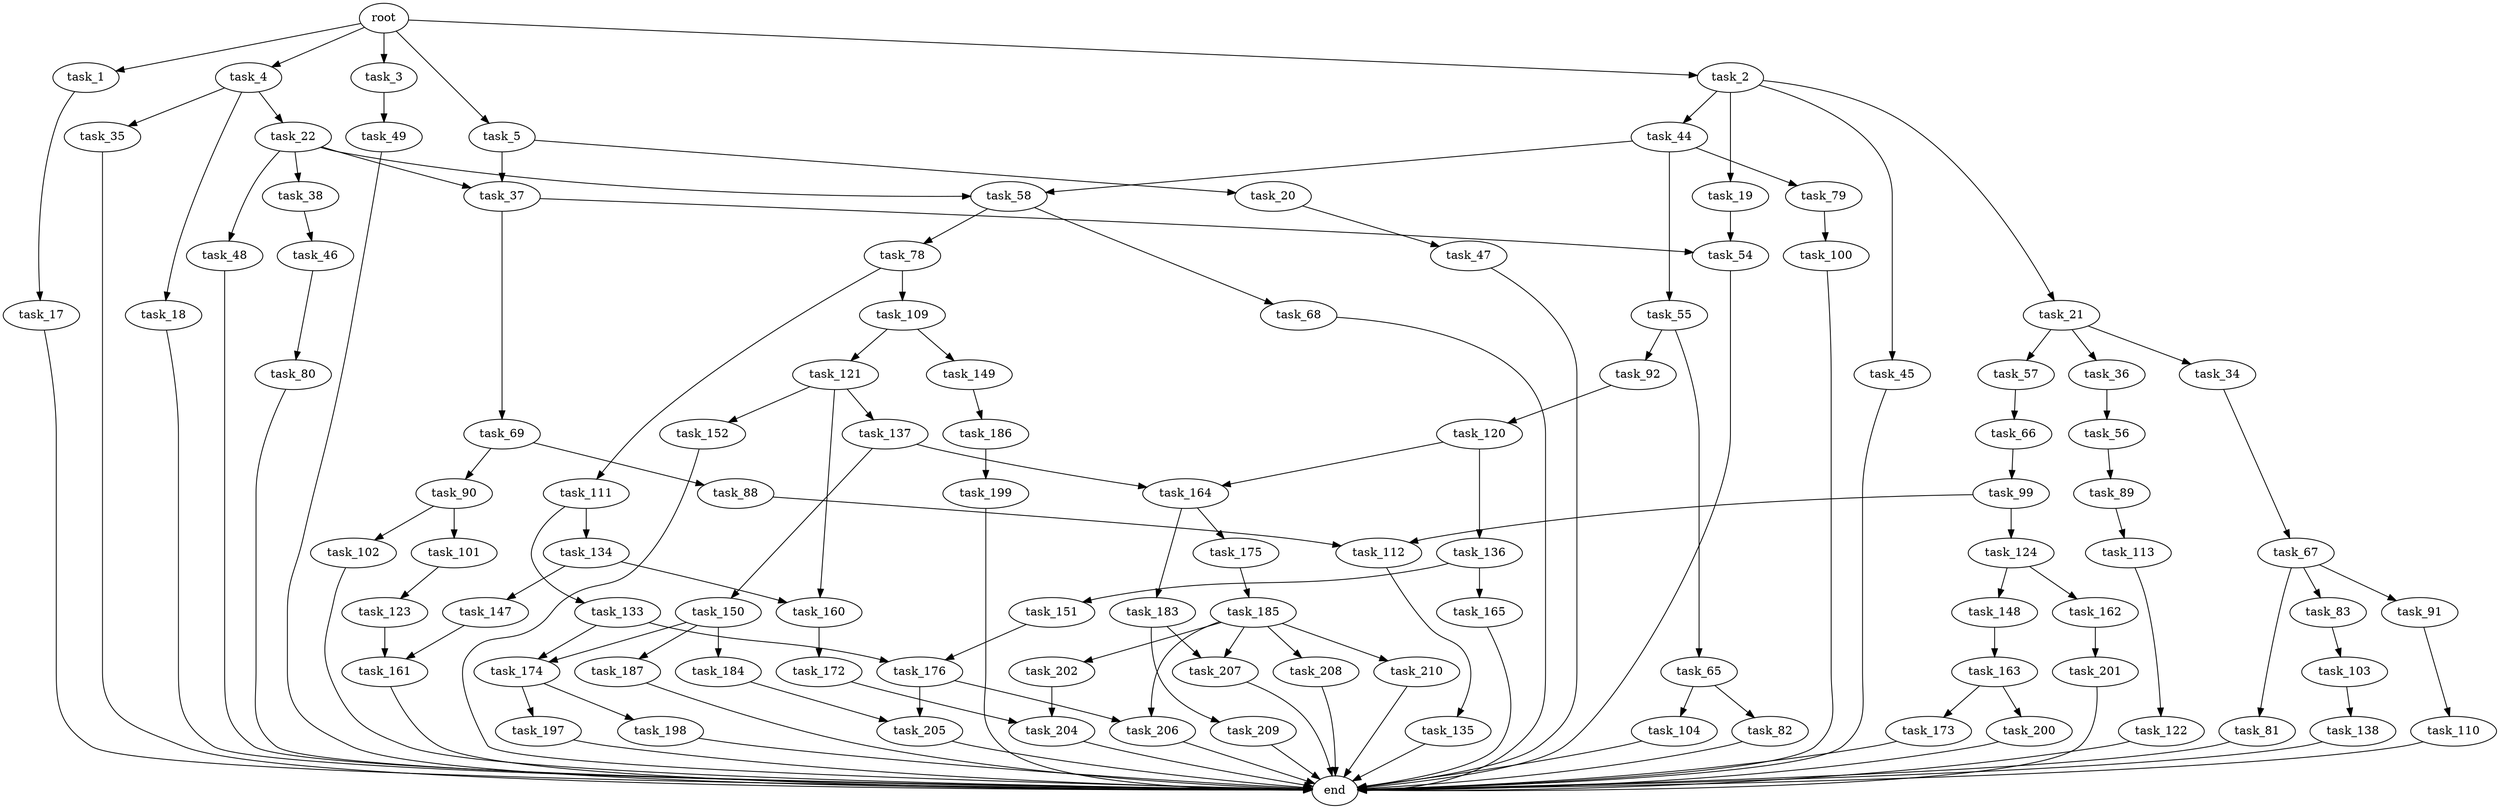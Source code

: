 digraph G {
  root [size="0.000000"];
  task_1 [size="127422333882.000000"];
  task_2 [size="17130876005.000000"];
  task_3 [size="573768445399.000000"];
  task_4 [size="549755813888.000000"];
  task_5 [size="955205580146.000000"];
  task_17 [size="549755813888.000000"];
  task_18 [size="15561179216.000000"];
  task_19 [size="44312371350.000000"];
  task_20 [size="153437523886.000000"];
  task_21 [size="134217728000.000000"];
  task_22 [size="4848218086.000000"];
  task_34 [size="782757789696.000000"];
  task_35 [size="549755813888.000000"];
  task_36 [size="134217728000.000000"];
  task_37 [size="549755813888.000000"];
  task_38 [size="18666614848.000000"];
  task_44 [size="19947014965.000000"];
  task_45 [size="3201988572.000000"];
  task_46 [size="2411005786.000000"];
  task_47 [size="4271735746.000000"];
  task_48 [size="368293445632.000000"];
  task_49 [size="8737460186.000000"];
  task_54 [size="26501531298.000000"];
  task_55 [size="134217728000.000000"];
  task_56 [size="28991029248.000000"];
  task_57 [size="127995788219.000000"];
  task_58 [size="6291079645.000000"];
  task_65 [size="12428682258.000000"];
  task_66 [size="231928233984.000000"];
  task_67 [size="42971160067.000000"];
  task_68 [size="68719476736.000000"];
  task_69 [size="28991029248.000000"];
  task_78 [size="10476488433.000000"];
  task_79 [size="12721829628.000000"];
  task_80 [size="110012555582.000000"];
  task_81 [size="205813359250.000000"];
  task_82 [size="10540754745.000000"];
  task_83 [size="9485725189.000000"];
  task_88 [size="674975726209.000000"];
  task_89 [size="804833872.000000"];
  task_90 [size="3924746662.000000"];
  task_91 [size="477047350846.000000"];
  task_92 [size="8589934592.000000"];
  task_99 [size="69582505482.000000"];
  task_100 [size="17965619224.000000"];
  task_101 [size="1187245980159.000000"];
  task_102 [size="1073741824000.000000"];
  task_103 [size="19859705097.000000"];
  task_104 [size="25710525559.000000"];
  task_109 [size="549755813888.000000"];
  task_110 [size="6235931565.000000"];
  task_111 [size="20424469067.000000"];
  task_112 [size="1073741824000.000000"];
  task_113 [size="745843109122.000000"];
  task_120 [size="381122931.000000"];
  task_121 [size="549755813888.000000"];
  task_122 [size="4214498370.000000"];
  task_123 [size="9357079668.000000"];
  task_124 [size="1115728721523.000000"];
  task_133 [size="19424375161.000000"];
  task_134 [size="26653526798.000000"];
  task_135 [size="863620641058.000000"];
  task_136 [size="419677797298.000000"];
  task_137 [size="554749744999.000000"];
  task_138 [size="2895937081.000000"];
  task_147 [size="24914244370.000000"];
  task_148 [size="809511285944.000000"];
  task_149 [size="801616435868.000000"];
  task_150 [size="68719476736.000000"];
  task_151 [size="19814756729.000000"];
  task_152 [size="15476490669.000000"];
  task_160 [size="15121344380.000000"];
  task_161 [size="406995331628.000000"];
  task_162 [size="782757789696.000000"];
  task_163 [size="134217728000.000000"];
  task_164 [size="54415120386.000000"];
  task_165 [size="18937997958.000000"];
  task_172 [size="23658791481.000000"];
  task_173 [size="68719476736.000000"];
  task_174 [size="13174712052.000000"];
  task_175 [size="28991029248.000000"];
  task_176 [size="24943515944.000000"];
  task_183 [size="2838675320.000000"];
  task_184 [size="84174415505.000000"];
  task_185 [size="522346158801.000000"];
  task_186 [size="18506363329.000000"];
  task_187 [size="169960641561.000000"];
  task_197 [size="1845389476.000000"];
  task_198 [size="469850488720.000000"];
  task_199 [size="1126378827.000000"];
  task_200 [size="29410432497.000000"];
  task_201 [size="68719476736.000000"];
  task_202 [size="368293445632.000000"];
  task_204 [size="7572376834.000000"];
  task_205 [size="242078842762.000000"];
  task_206 [size="1073741824000.000000"];
  task_207 [size="12377260665.000000"];
  task_208 [size="2231986524.000000"];
  task_209 [size="134217728000.000000"];
  task_210 [size="390932585471.000000"];
  end [size="0.000000"];

  root -> task_1 [size="1.000000"];
  root -> task_2 [size="1.000000"];
  root -> task_3 [size="1.000000"];
  root -> task_4 [size="1.000000"];
  root -> task_5 [size="1.000000"];
  task_1 -> task_17 [size="134217728.000000"];
  task_2 -> task_19 [size="33554432.000000"];
  task_2 -> task_21 [size="33554432.000000"];
  task_2 -> task_44 [size="33554432.000000"];
  task_2 -> task_45 [size="33554432.000000"];
  task_3 -> task_49 [size="536870912.000000"];
  task_4 -> task_18 [size="536870912.000000"];
  task_4 -> task_22 [size="536870912.000000"];
  task_4 -> task_35 [size="536870912.000000"];
  task_5 -> task_20 [size="679477248.000000"];
  task_5 -> task_37 [size="679477248.000000"];
  task_17 -> end [size="1.000000"];
  task_18 -> end [size="1.000000"];
  task_19 -> task_54 [size="838860800.000000"];
  task_20 -> task_47 [size="134217728.000000"];
  task_21 -> task_34 [size="209715200.000000"];
  task_21 -> task_36 [size="209715200.000000"];
  task_21 -> task_57 [size="209715200.000000"];
  task_22 -> task_37 [size="301989888.000000"];
  task_22 -> task_38 [size="301989888.000000"];
  task_22 -> task_48 [size="301989888.000000"];
  task_22 -> task_58 [size="301989888.000000"];
  task_34 -> task_67 [size="679477248.000000"];
  task_35 -> end [size="1.000000"];
  task_36 -> task_56 [size="209715200.000000"];
  task_37 -> task_54 [size="536870912.000000"];
  task_37 -> task_69 [size="536870912.000000"];
  task_38 -> task_46 [size="411041792.000000"];
  task_44 -> task_55 [size="411041792.000000"];
  task_44 -> task_58 [size="411041792.000000"];
  task_44 -> task_79 [size="411041792.000000"];
  task_45 -> end [size="1.000000"];
  task_46 -> task_80 [size="209715200.000000"];
  task_47 -> end [size="1.000000"];
  task_48 -> end [size="1.000000"];
  task_49 -> end [size="1.000000"];
  task_54 -> end [size="1.000000"];
  task_55 -> task_65 [size="209715200.000000"];
  task_55 -> task_92 [size="209715200.000000"];
  task_56 -> task_89 [size="75497472.000000"];
  task_57 -> task_66 [size="411041792.000000"];
  task_58 -> task_68 [size="536870912.000000"];
  task_58 -> task_78 [size="536870912.000000"];
  task_65 -> task_82 [size="536870912.000000"];
  task_65 -> task_104 [size="536870912.000000"];
  task_66 -> task_99 [size="301989888.000000"];
  task_67 -> task_81 [size="75497472.000000"];
  task_67 -> task_83 [size="75497472.000000"];
  task_67 -> task_91 [size="75497472.000000"];
  task_68 -> end [size="1.000000"];
  task_69 -> task_88 [size="75497472.000000"];
  task_69 -> task_90 [size="75497472.000000"];
  task_78 -> task_109 [size="411041792.000000"];
  task_78 -> task_111 [size="411041792.000000"];
  task_79 -> task_100 [size="209715200.000000"];
  task_80 -> end [size="1.000000"];
  task_81 -> end [size="1.000000"];
  task_82 -> end [size="1.000000"];
  task_83 -> task_103 [size="679477248.000000"];
  task_88 -> task_112 [size="536870912.000000"];
  task_89 -> task_113 [size="75497472.000000"];
  task_90 -> task_101 [size="134217728.000000"];
  task_90 -> task_102 [size="134217728.000000"];
  task_91 -> task_110 [size="679477248.000000"];
  task_92 -> task_120 [size="33554432.000000"];
  task_99 -> task_112 [size="134217728.000000"];
  task_99 -> task_124 [size="134217728.000000"];
  task_100 -> end [size="1.000000"];
  task_101 -> task_123 [size="838860800.000000"];
  task_102 -> end [size="1.000000"];
  task_103 -> task_138 [size="536870912.000000"];
  task_104 -> end [size="1.000000"];
  task_109 -> task_121 [size="536870912.000000"];
  task_109 -> task_149 [size="536870912.000000"];
  task_110 -> end [size="1.000000"];
  task_111 -> task_133 [size="536870912.000000"];
  task_111 -> task_134 [size="536870912.000000"];
  task_112 -> task_135 [size="838860800.000000"];
  task_113 -> task_122 [size="679477248.000000"];
  task_120 -> task_136 [size="33554432.000000"];
  task_120 -> task_164 [size="33554432.000000"];
  task_121 -> task_137 [size="536870912.000000"];
  task_121 -> task_152 [size="536870912.000000"];
  task_121 -> task_160 [size="536870912.000000"];
  task_122 -> end [size="1.000000"];
  task_123 -> task_161 [size="301989888.000000"];
  task_124 -> task_148 [size="838860800.000000"];
  task_124 -> task_162 [size="838860800.000000"];
  task_133 -> task_174 [size="411041792.000000"];
  task_133 -> task_176 [size="411041792.000000"];
  task_134 -> task_147 [size="536870912.000000"];
  task_134 -> task_160 [size="536870912.000000"];
  task_135 -> end [size="1.000000"];
  task_136 -> task_151 [size="679477248.000000"];
  task_136 -> task_165 [size="679477248.000000"];
  task_137 -> task_150 [size="411041792.000000"];
  task_137 -> task_164 [size="411041792.000000"];
  task_138 -> end [size="1.000000"];
  task_147 -> task_161 [size="33554432.000000"];
  task_148 -> task_163 [size="536870912.000000"];
  task_149 -> task_186 [size="536870912.000000"];
  task_150 -> task_174 [size="134217728.000000"];
  task_150 -> task_184 [size="134217728.000000"];
  task_150 -> task_187 [size="134217728.000000"];
  task_151 -> task_176 [size="411041792.000000"];
  task_152 -> end [size="1.000000"];
  task_160 -> task_172 [size="301989888.000000"];
  task_161 -> end [size="1.000000"];
  task_162 -> task_201 [size="679477248.000000"];
  task_163 -> task_173 [size="209715200.000000"];
  task_163 -> task_200 [size="209715200.000000"];
  task_164 -> task_175 [size="209715200.000000"];
  task_164 -> task_183 [size="209715200.000000"];
  task_165 -> end [size="1.000000"];
  task_172 -> task_204 [size="838860800.000000"];
  task_173 -> end [size="1.000000"];
  task_174 -> task_197 [size="838860800.000000"];
  task_174 -> task_198 [size="838860800.000000"];
  task_175 -> task_185 [size="75497472.000000"];
  task_176 -> task_205 [size="838860800.000000"];
  task_176 -> task_206 [size="838860800.000000"];
  task_183 -> task_207 [size="134217728.000000"];
  task_183 -> task_209 [size="134217728.000000"];
  task_184 -> task_205 [size="134217728.000000"];
  task_185 -> task_202 [size="411041792.000000"];
  task_185 -> task_206 [size="411041792.000000"];
  task_185 -> task_207 [size="411041792.000000"];
  task_185 -> task_208 [size="411041792.000000"];
  task_185 -> task_210 [size="411041792.000000"];
  task_186 -> task_199 [size="301989888.000000"];
  task_187 -> end [size="1.000000"];
  task_197 -> end [size="1.000000"];
  task_198 -> end [size="1.000000"];
  task_199 -> end [size="1.000000"];
  task_200 -> end [size="1.000000"];
  task_201 -> end [size="1.000000"];
  task_202 -> task_204 [size="411041792.000000"];
  task_204 -> end [size="1.000000"];
  task_205 -> end [size="1.000000"];
  task_206 -> end [size="1.000000"];
  task_207 -> end [size="1.000000"];
  task_208 -> end [size="1.000000"];
  task_209 -> end [size="1.000000"];
  task_210 -> end [size="1.000000"];
}
